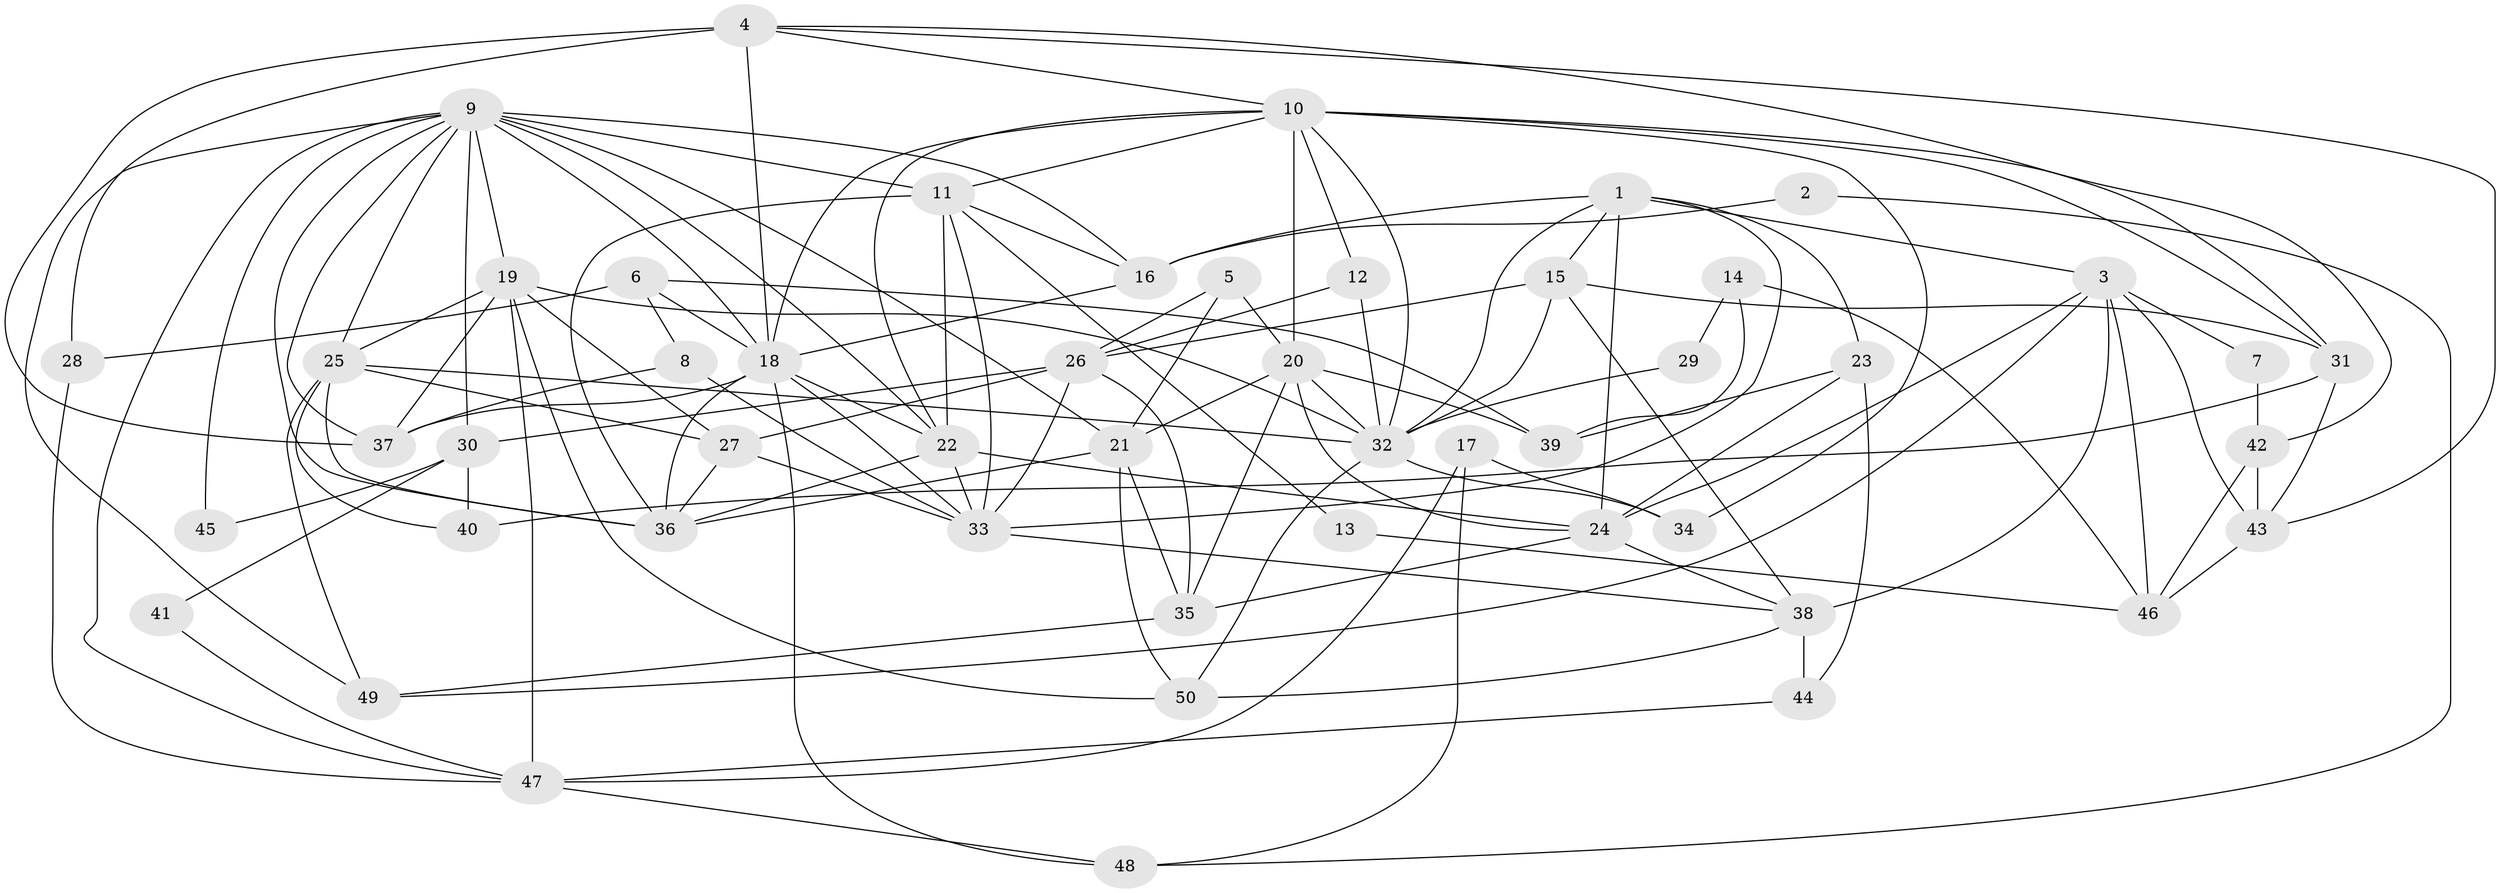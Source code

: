 // original degree distribution, {5: 0.21, 2: 0.12, 4: 0.25, 3: 0.3, 9: 0.01, 7: 0.06, 6: 0.05}
// Generated by graph-tools (version 1.1) at 2025/36/03/09/25 02:36:16]
// undirected, 50 vertices, 129 edges
graph export_dot {
graph [start="1"]
  node [color=gray90,style=filled];
  1;
  2;
  3;
  4;
  5;
  6;
  7;
  8;
  9;
  10;
  11;
  12;
  13;
  14;
  15;
  16;
  17;
  18;
  19;
  20;
  21;
  22;
  23;
  24;
  25;
  26;
  27;
  28;
  29;
  30;
  31;
  32;
  33;
  34;
  35;
  36;
  37;
  38;
  39;
  40;
  41;
  42;
  43;
  44;
  45;
  46;
  47;
  48;
  49;
  50;
  1 -- 3 [weight=1.0];
  1 -- 15 [weight=2.0];
  1 -- 16 [weight=1.0];
  1 -- 23 [weight=2.0];
  1 -- 24 [weight=2.0];
  1 -- 32 [weight=1.0];
  1 -- 33 [weight=2.0];
  2 -- 16 [weight=1.0];
  2 -- 48 [weight=1.0];
  3 -- 7 [weight=1.0];
  3 -- 24 [weight=1.0];
  3 -- 38 [weight=1.0];
  3 -- 43 [weight=1.0];
  3 -- 46 [weight=1.0];
  3 -- 49 [weight=1.0];
  4 -- 10 [weight=1.0];
  4 -- 18 [weight=1.0];
  4 -- 28 [weight=1.0];
  4 -- 31 [weight=1.0];
  4 -- 37 [weight=2.0];
  4 -- 43 [weight=1.0];
  5 -- 20 [weight=1.0];
  5 -- 21 [weight=1.0];
  5 -- 26 [weight=1.0];
  6 -- 8 [weight=1.0];
  6 -- 18 [weight=1.0];
  6 -- 28 [weight=1.0];
  6 -- 39 [weight=1.0];
  7 -- 42 [weight=1.0];
  8 -- 33 [weight=2.0];
  8 -- 37 [weight=1.0];
  9 -- 11 [weight=3.0];
  9 -- 16 [weight=1.0];
  9 -- 18 [weight=1.0];
  9 -- 19 [weight=1.0];
  9 -- 21 [weight=1.0];
  9 -- 22 [weight=1.0];
  9 -- 25 [weight=2.0];
  9 -- 30 [weight=1.0];
  9 -- 36 [weight=1.0];
  9 -- 37 [weight=1.0];
  9 -- 45 [weight=1.0];
  9 -- 47 [weight=1.0];
  9 -- 49 [weight=1.0];
  10 -- 11 [weight=1.0];
  10 -- 12 [weight=1.0];
  10 -- 18 [weight=1.0];
  10 -- 20 [weight=1.0];
  10 -- 22 [weight=2.0];
  10 -- 31 [weight=1.0];
  10 -- 32 [weight=1.0];
  10 -- 34 [weight=1.0];
  10 -- 42 [weight=1.0];
  11 -- 13 [weight=1.0];
  11 -- 16 [weight=1.0];
  11 -- 22 [weight=1.0];
  11 -- 33 [weight=1.0];
  11 -- 36 [weight=1.0];
  12 -- 26 [weight=1.0];
  12 -- 32 [weight=1.0];
  13 -- 46 [weight=1.0];
  14 -- 29 [weight=1.0];
  14 -- 39 [weight=1.0];
  14 -- 46 [weight=1.0];
  15 -- 26 [weight=2.0];
  15 -- 31 [weight=1.0];
  15 -- 32 [weight=1.0];
  15 -- 38 [weight=1.0];
  16 -- 18 [weight=1.0];
  17 -- 34 [weight=1.0];
  17 -- 47 [weight=1.0];
  17 -- 48 [weight=1.0];
  18 -- 22 [weight=1.0];
  18 -- 33 [weight=1.0];
  18 -- 36 [weight=1.0];
  18 -- 37 [weight=1.0];
  18 -- 48 [weight=1.0];
  19 -- 25 [weight=2.0];
  19 -- 27 [weight=1.0];
  19 -- 32 [weight=2.0];
  19 -- 37 [weight=2.0];
  19 -- 47 [weight=1.0];
  19 -- 50 [weight=1.0];
  20 -- 21 [weight=1.0];
  20 -- 24 [weight=1.0];
  20 -- 32 [weight=1.0];
  20 -- 35 [weight=1.0];
  20 -- 39 [weight=1.0];
  21 -- 35 [weight=1.0];
  21 -- 36 [weight=1.0];
  21 -- 50 [weight=1.0];
  22 -- 24 [weight=1.0];
  22 -- 33 [weight=1.0];
  22 -- 36 [weight=1.0];
  23 -- 24 [weight=2.0];
  23 -- 39 [weight=2.0];
  23 -- 44 [weight=1.0];
  24 -- 35 [weight=1.0];
  24 -- 38 [weight=1.0];
  25 -- 27 [weight=2.0];
  25 -- 32 [weight=1.0];
  25 -- 36 [weight=1.0];
  25 -- 40 [weight=1.0];
  25 -- 49 [weight=1.0];
  26 -- 27 [weight=1.0];
  26 -- 30 [weight=1.0];
  26 -- 33 [weight=1.0];
  26 -- 35 [weight=1.0];
  27 -- 33 [weight=1.0];
  27 -- 36 [weight=1.0];
  28 -- 47 [weight=1.0];
  29 -- 32 [weight=1.0];
  30 -- 40 [weight=1.0];
  30 -- 41 [weight=1.0];
  30 -- 45 [weight=1.0];
  31 -- 40 [weight=1.0];
  31 -- 43 [weight=1.0];
  32 -- 34 [weight=1.0];
  32 -- 50 [weight=1.0];
  33 -- 38 [weight=1.0];
  35 -- 49 [weight=1.0];
  38 -- 44 [weight=1.0];
  38 -- 50 [weight=1.0];
  41 -- 47 [weight=1.0];
  42 -- 43 [weight=1.0];
  42 -- 46 [weight=1.0];
  43 -- 46 [weight=1.0];
  44 -- 47 [weight=1.0];
  47 -- 48 [weight=1.0];
}

